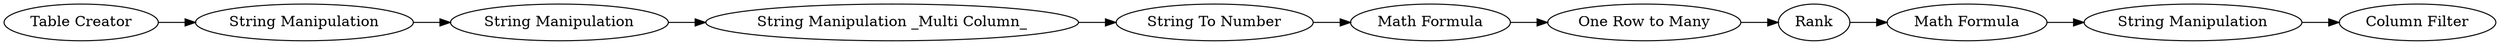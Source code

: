digraph {
	15 [label="String To Number"]
	16 [label="Math Formula"]
	17 [label="String Manipulation"]
	18 [label="String Manipulation"]
	19 [label="Table Creator"]
	20 [label="String Manipulation _Multi Column_"]
	21 [label="One Row to Many"]
	22 [label=Rank]
	23 [label="Math Formula"]
	24 [label="String Manipulation"]
	25 [label="Column Filter"]
	15 -> 16
	16 -> 21
	17 -> 18
	18 -> 20
	19 -> 17
	20 -> 15
	21 -> 22
	22 -> 23
	23 -> 24
	24 -> 25
	rankdir=LR
}
